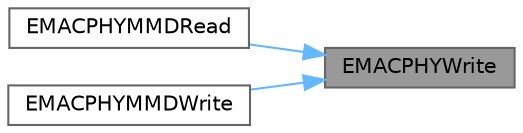 digraph "EMACPHYWrite"
{
 // LATEX_PDF_SIZE
  bgcolor="transparent";
  edge [fontname=Helvetica,fontsize=10,labelfontname=Helvetica,labelfontsize=10];
  node [fontname=Helvetica,fontsize=10,shape=box,height=0.2,width=0.4];
  rankdir="RL";
  Node1 [id="Node000001",label="EMACPHYWrite",height=0.2,width=0.4,color="gray40", fillcolor="grey60", style="filled", fontcolor="black",tooltip=" "];
  Node1 -> Node2 [id="edge1_Node000001_Node000002",dir="back",color="steelblue1",style="solid",tooltip=" "];
  Node2 [id="Node000002",label="EMACPHYMMDRead",height=0.2,width=0.4,color="grey40", fillcolor="white", style="filled",URL="$group__emac__api.html#ga2b1b68fe5fedebf40a5b2e84c957944b",tooltip=" "];
  Node1 -> Node3 [id="edge2_Node000001_Node000003",dir="back",color="steelblue1",style="solid",tooltip=" "];
  Node3 [id="Node000003",label="EMACPHYMMDWrite",height=0.2,width=0.4,color="grey40", fillcolor="white", style="filled",URL="$group__emac__api.html#ga9baaab13e5dcb6ff8922e40f9df2392a",tooltip=" "];
}
